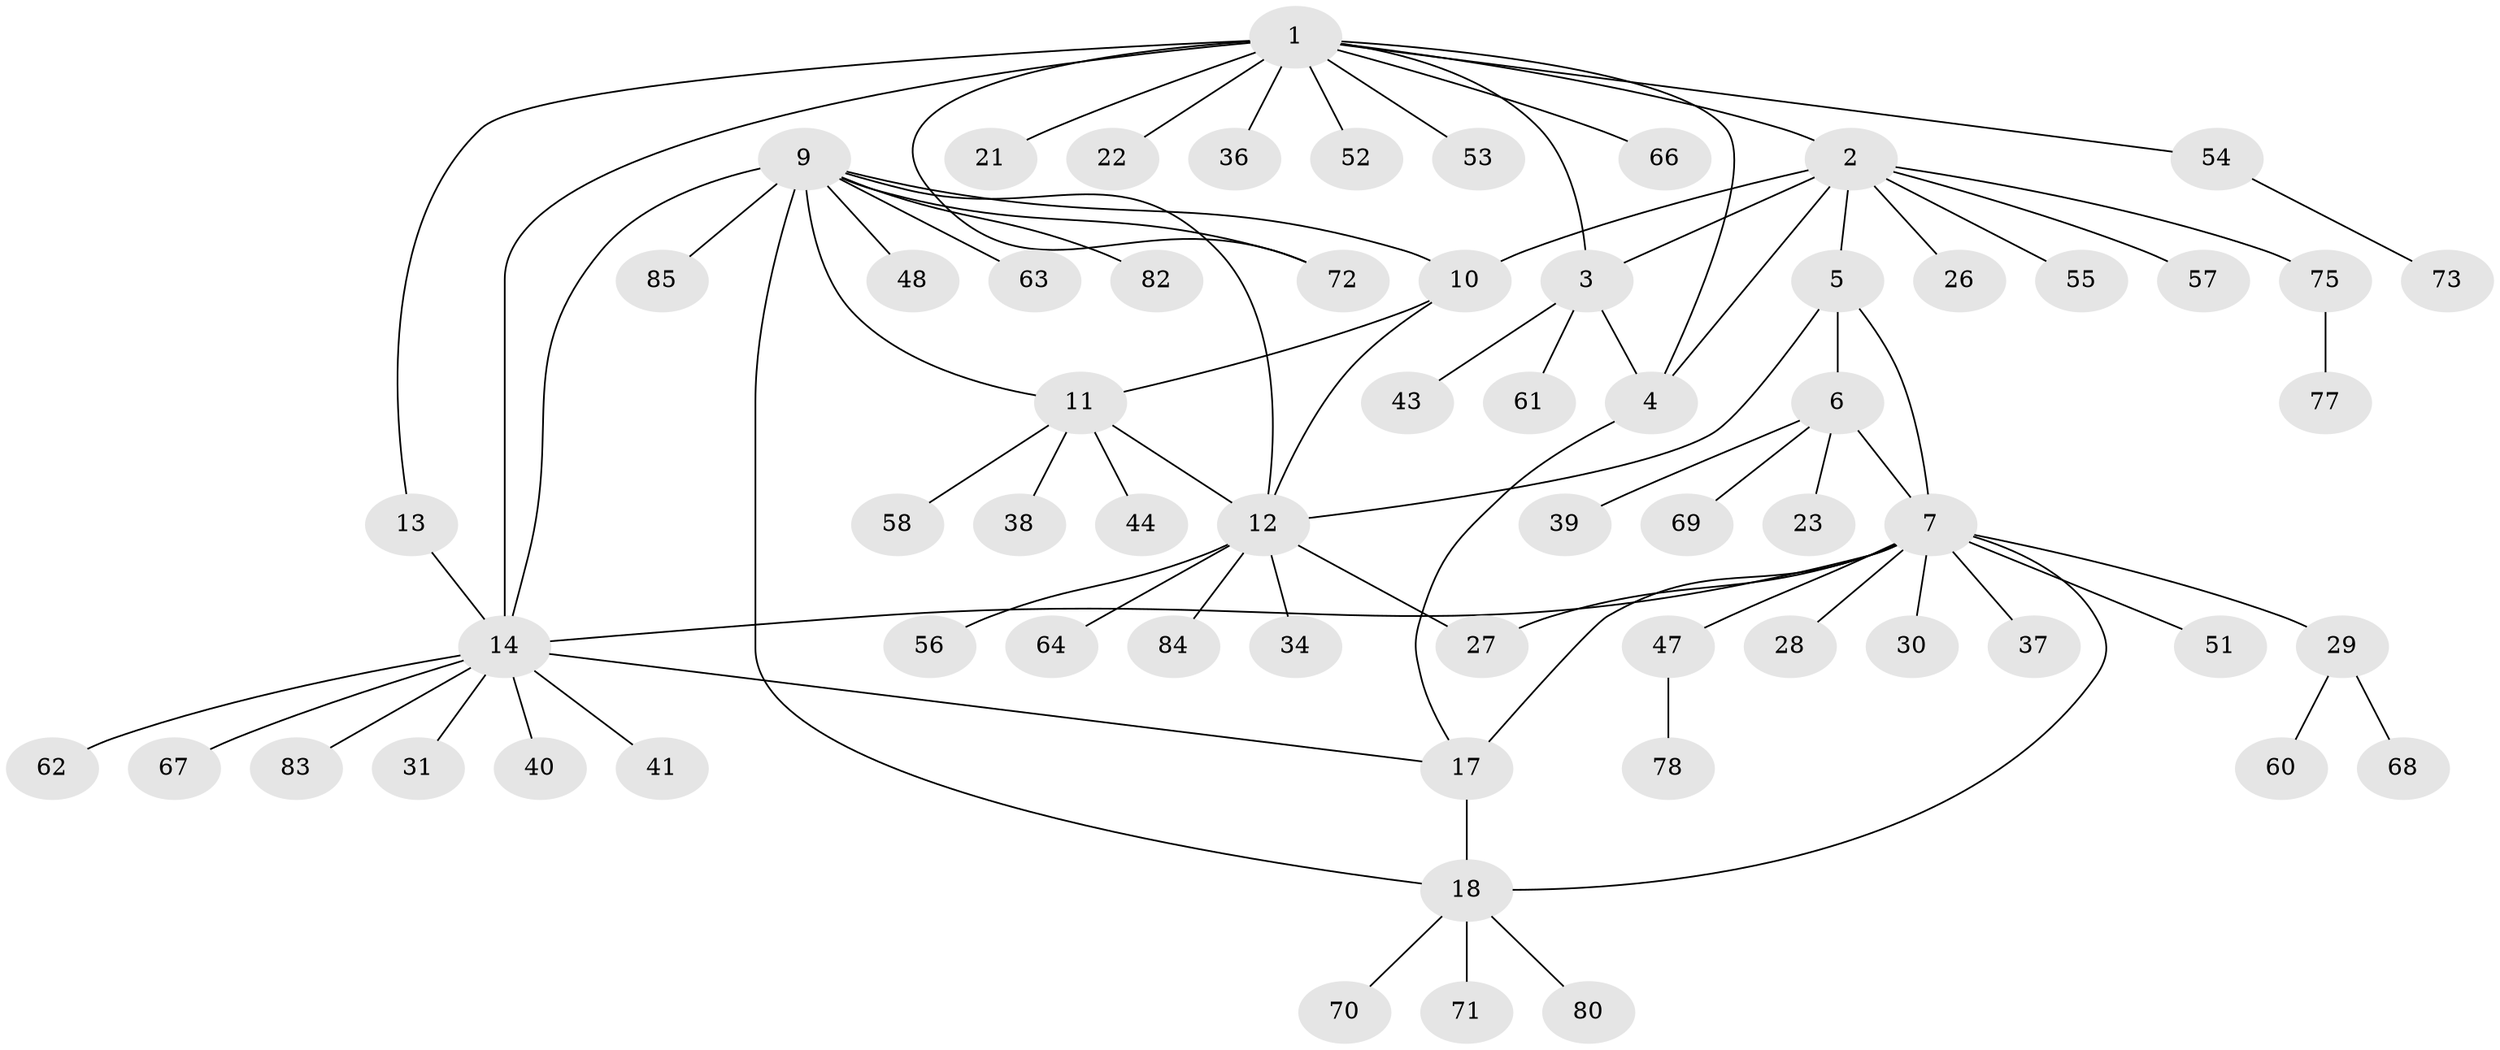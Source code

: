 // Generated by graph-tools (version 1.1) at 2025/52/02/27/25 19:52:14]
// undirected, 64 vertices, 80 edges
graph export_dot {
graph [start="1"]
  node [color=gray90,style=filled];
  1 [super="+16"];
  2 [super="+76"];
  3 [super="+24"];
  4 [super="+50"];
  5 [super="+8"];
  6 [super="+25"];
  7 [super="+19"];
  9 [super="+59"];
  10 [super="+45"];
  11 [super="+33"];
  12 [super="+32"];
  13 [super="+42"];
  14 [super="+15"];
  17 [super="+79"];
  18 [super="+20"];
  21;
  22;
  23;
  26;
  27 [super="+81"];
  28;
  29 [super="+74"];
  30;
  31;
  34 [super="+35"];
  36;
  37 [super="+46"];
  38;
  39;
  40;
  41;
  43;
  44 [super="+49"];
  47;
  48;
  51;
  52;
  53;
  54;
  55;
  56;
  57;
  58;
  60;
  61;
  62 [super="+65"];
  63;
  64;
  66;
  67;
  68;
  69;
  70;
  71;
  72;
  73;
  75;
  77;
  78;
  80;
  82;
  83;
  84;
  85;
  1 -- 2;
  1 -- 3;
  1 -- 4;
  1 -- 53;
  1 -- 72;
  1 -- 66;
  1 -- 36;
  1 -- 13;
  1 -- 14 [weight=2];
  1 -- 52;
  1 -- 21;
  1 -- 54;
  1 -- 22;
  2 -- 3;
  2 -- 4;
  2 -- 10;
  2 -- 26;
  2 -- 55;
  2 -- 57;
  2 -- 75;
  2 -- 5;
  3 -- 4;
  3 -- 43;
  3 -- 61;
  4 -- 17;
  5 -- 6 [weight=2];
  5 -- 7 [weight=2];
  5 -- 12;
  6 -- 7;
  6 -- 23;
  6 -- 39;
  6 -- 69;
  7 -- 28;
  7 -- 29;
  7 -- 37;
  7 -- 47;
  7 -- 14;
  7 -- 17;
  7 -- 18 [weight=2];
  7 -- 51;
  7 -- 27;
  7 -- 30;
  9 -- 10;
  9 -- 11;
  9 -- 12;
  9 -- 14;
  9 -- 18;
  9 -- 48;
  9 -- 72;
  9 -- 82;
  9 -- 85;
  9 -- 63;
  10 -- 11;
  10 -- 12;
  11 -- 12;
  11 -- 38;
  11 -- 58;
  11 -- 44;
  12 -- 34;
  12 -- 56;
  12 -- 64;
  12 -- 84;
  12 -- 27;
  13 -- 14 [weight=2];
  14 -- 67;
  14 -- 40;
  14 -- 41;
  14 -- 17;
  14 -- 83;
  14 -- 62;
  14 -- 31;
  17 -- 18 [weight=2];
  18 -- 70;
  18 -- 71;
  18 -- 80;
  29 -- 60;
  29 -- 68;
  47 -- 78;
  54 -- 73;
  75 -- 77;
}
